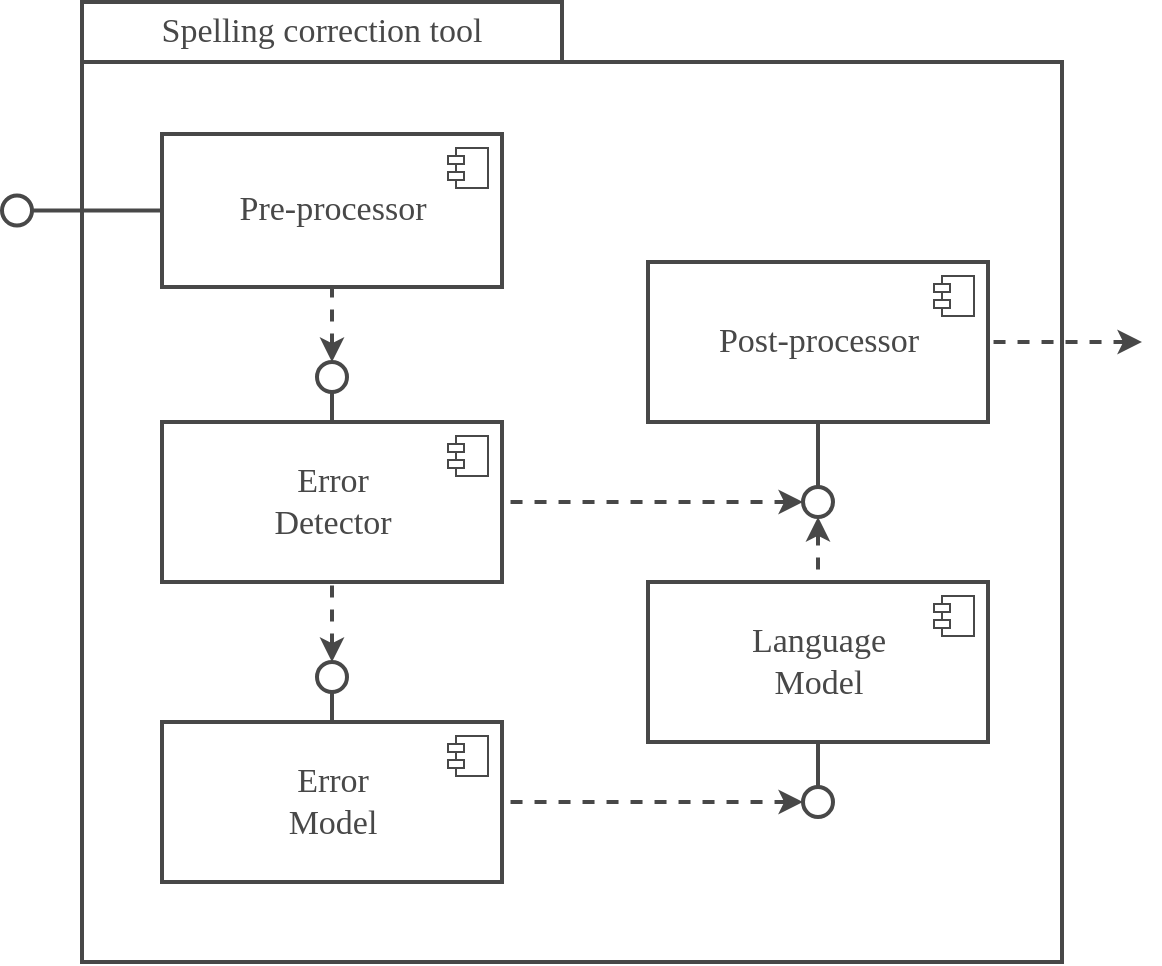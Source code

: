 <mxfile version="16.1.4" type="device"><diagram id="WbD-ZiH9MRF-BvskfDD6" name="Page-1"><mxGraphModel dx="2937" dy="729" grid="1" gridSize="10" guides="1" tooltips="1" connect="1" arrows="1" fold="1" page="1" pageScale="1" pageWidth="827" pageHeight="1169" math="0" shadow="0"><root><mxCell id="0"/><mxCell id="1" parent="0"/><mxCell id="WPqHeAIB-nKl-p0_2O8t-15" value="" style="rounded=0;whiteSpace=wrap;html=1;strokeWidth=2;strokeColor=#484848;" parent="1" vertex="1"><mxGeometry x="-1110" y="510" width="490" height="450" as="geometry"/></mxCell><mxCell id="WPqHeAIB-nKl-p0_2O8t-16" value="&lt;font color=&quot;#484848&quot; face=&quot;montserrat semibold&quot;&gt;&lt;span style=&quot;font-size: 17px&quot;&gt;Post-processor&lt;/span&gt;&lt;/font&gt;" style="html=1;dropTarget=0;strokeWidth=2;strokeColor=#484848;" parent="1" vertex="1"><mxGeometry x="-827" y="610" width="170" height="80" as="geometry"/></mxCell><mxCell id="WPqHeAIB-nKl-p0_2O8t-17" value="" style="shape=module;jettyWidth=8;jettyHeight=4;strokeColor=#484848;" parent="WPqHeAIB-nKl-p0_2O8t-16" vertex="1"><mxGeometry x="1" width="20" height="20" relative="1" as="geometry"><mxPoint x="-27" y="7" as="offset"/></mxGeometry></mxCell><mxCell id="WPqHeAIB-nKl-p0_2O8t-22" value="&lt;font style=&quot;font-size: 17px&quot;&gt;&lt;span style=&quot;color: rgb(72 , 72 , 72) ; font-family: &amp;#34;montserrat semibold&amp;#34;&quot;&gt;Error&lt;br&gt;&lt;/span&gt;&lt;span style=&quot;color: rgb(72 , 72 , 72) ; font-family: &amp;#34;montserrat semibold&amp;#34;&quot;&gt;Model&lt;/span&gt;&lt;/font&gt;" style="html=1;dropTarget=0;strokeWidth=2;strokeColor=#484848;" parent="1" vertex="1"><mxGeometry x="-1070" y="840" width="170" height="80" as="geometry"/></mxCell><mxCell id="WPqHeAIB-nKl-p0_2O8t-23" value="" style="shape=module;jettyWidth=8;jettyHeight=4;strokeColor=#484848;" parent="WPqHeAIB-nKl-p0_2O8t-22" vertex="1"><mxGeometry x="1" width="20" height="20" relative="1" as="geometry"><mxPoint x="-27" y="7" as="offset"/></mxGeometry></mxCell><mxCell id="WPqHeAIB-nKl-p0_2O8t-37" value="&lt;font color=&quot;#484848&quot; face=&quot;Montserrat Semibold&quot;&gt;&lt;span style=&quot;font-size: 17px&quot;&gt;Spelling correction tool&lt;/span&gt;&lt;/font&gt;" style="rounded=0;whiteSpace=wrap;html=1;strokeColor=#484848;strokeWidth=2;" parent="1" vertex="1"><mxGeometry x="-1110" y="480" width="240" height="30" as="geometry"/></mxCell><mxCell id="WPqHeAIB-nKl-p0_2O8t-39" value="&lt;font color=&quot;#484848&quot; face=&quot;montserrat semibold&quot; style=&quot;font-size: 17px&quot;&gt;Pre-processor&lt;/font&gt;" style="html=1;dropTarget=0;strokeWidth=2;strokeColor=#484848;" parent="1" vertex="1"><mxGeometry x="-1070" y="546" width="170" height="76.5" as="geometry"/></mxCell><mxCell id="WPqHeAIB-nKl-p0_2O8t-40" value="" style="shape=module;jettyWidth=8;jettyHeight=4;strokeColor=#484848;" parent="WPqHeAIB-nKl-p0_2O8t-39" vertex="1"><mxGeometry x="1" width="20" height="20" relative="1" as="geometry"><mxPoint x="-27" y="7" as="offset"/></mxGeometry></mxCell><mxCell id="WPqHeAIB-nKl-p0_2O8t-43" value="&lt;font color=&quot;#484848&quot; face=&quot;montserrat semibold&quot; style=&quot;font-size: 17px&quot;&gt;Language&lt;br&gt;Model&lt;/font&gt;" style="html=1;dropTarget=0;strokeWidth=2;strokeColor=#484848;" parent="1" vertex="1"><mxGeometry x="-827" y="770" width="170" height="80" as="geometry"/></mxCell><mxCell id="WPqHeAIB-nKl-p0_2O8t-44" value="" style="shape=module;jettyWidth=8;jettyHeight=4;strokeColor=#484848;" parent="WPqHeAIB-nKl-p0_2O8t-43" vertex="1"><mxGeometry x="1" width="20" height="20" relative="1" as="geometry"><mxPoint x="-27" y="7" as="offset"/></mxGeometry></mxCell><mxCell id="WPqHeAIB-nKl-p0_2O8t-62" value="" style="ellipse;whiteSpace=wrap;html=1;aspect=fixed;strokeColor=#484848;strokeWidth=2;" parent="1" vertex="1"><mxGeometry x="-1150" y="576.75" width="15" height="15" as="geometry"/></mxCell><mxCell id="WPqHeAIB-nKl-p0_2O8t-63" style="edgeStyle=orthogonalEdgeStyle;rounded=0;orthogonalLoop=1;jettySize=auto;html=1;startArrow=none;startFill=0;endArrow=none;endFill=0;strokeColor=#484848;strokeWidth=2;exitX=1;exitY=0.5;exitDx=0;exitDy=0;entryX=0;entryY=0.5;entryDx=0;entryDy=0;" parent="1" source="WPqHeAIB-nKl-p0_2O8t-62" target="WPqHeAIB-nKl-p0_2O8t-39" edge="1"><mxGeometry relative="1" as="geometry"><mxPoint x="-1170" y="540" as="sourcePoint"/><mxPoint x="-1350" y="350" as="targetPoint"/><Array as="points"><mxPoint x="-1135" y="584"/><mxPoint x="-1135" y="584"/></Array></mxGeometry></mxCell><mxCell id="WPqHeAIB-nKl-p0_2O8t-65" value="" style="ellipse;whiteSpace=wrap;html=1;aspect=fixed;strokeColor=#484848;strokeWidth=2;" parent="1" vertex="1"><mxGeometry x="-992.5" y="810" width="15" height="15" as="geometry"/></mxCell><mxCell id="WPqHeAIB-nKl-p0_2O8t-66" value="" style="ellipse;whiteSpace=wrap;html=1;aspect=fixed;strokeColor=#484848;strokeWidth=2;" parent="1" vertex="1"><mxGeometry x="-749.5" y="872.5" width="15" height="15" as="geometry"/></mxCell><mxCell id="WPqHeAIB-nKl-p0_2O8t-67" style="edgeStyle=orthogonalEdgeStyle;rounded=0;orthogonalLoop=1;jettySize=auto;html=1;startArrow=none;startFill=0;endArrow=none;endFill=0;strokeColor=#484848;strokeWidth=2;exitX=0.5;exitY=1;exitDx=0;exitDy=0;entryX=0.5;entryY=0;entryDx=0;entryDy=0;" parent="1" source="WPqHeAIB-nKl-p0_2O8t-65" target="WPqHeAIB-nKl-p0_2O8t-22" edge="1"><mxGeometry relative="1" as="geometry"><mxPoint x="-870" y="629.71" as="sourcePoint"/><mxPoint x="-805" y="629.71" as="targetPoint"/><Array as="points"><mxPoint x="-985" y="840"/><mxPoint x="-985" y="840"/></Array></mxGeometry></mxCell><mxCell id="WPqHeAIB-nKl-p0_2O8t-68" style="edgeStyle=orthogonalEdgeStyle;rounded=0;orthogonalLoop=1;jettySize=auto;html=1;startArrow=none;startFill=0;endArrow=none;endFill=0;strokeColor=#484848;strokeWidth=2;exitX=0.5;exitY=0;exitDx=0;exitDy=0;entryX=0.5;entryY=1;entryDx=0;entryDy=0;" parent="1" source="WPqHeAIB-nKl-p0_2O8t-66" target="WPqHeAIB-nKl-p0_2O8t-43" edge="1"><mxGeometry relative="1" as="geometry"><mxPoint x="-847.5" y="603.5" as="sourcePoint"/><mxPoint x="-847.5" y="660" as="targetPoint"/><Array as="points"/></mxGeometry></mxCell><mxCell id="WPqHeAIB-nKl-p0_2O8t-69" value="" style="ellipse;whiteSpace=wrap;html=1;aspect=fixed;strokeColor=#484848;strokeWidth=2;" parent="1" vertex="1"><mxGeometry x="-749.5" y="722.5" width="15" height="15" as="geometry"/></mxCell><mxCell id="WPqHeAIB-nKl-p0_2O8t-71" style="edgeStyle=orthogonalEdgeStyle;rounded=0;orthogonalLoop=1;jettySize=auto;html=1;startArrow=none;startFill=0;endArrow=none;endFill=0;strokeColor=#484848;strokeWidth=2;entryX=0.5;entryY=1;entryDx=0;entryDy=0;exitX=0.5;exitY=0;exitDx=0;exitDy=0;" parent="1" source="WPqHeAIB-nKl-p0_2O8t-69" target="WPqHeAIB-nKl-p0_2O8t-16" edge="1"><mxGeometry relative="1" as="geometry"><mxPoint x="-742" y="740" as="sourcePoint"/><mxPoint x="-847.5" y="680" as="targetPoint"/><Array as="points"><mxPoint x="-742" y="690"/><mxPoint x="-742" y="690"/></Array></mxGeometry></mxCell><mxCell id="WPqHeAIB-nKl-p0_2O8t-72" style="edgeStyle=orthogonalEdgeStyle;rounded=0;orthogonalLoop=1;jettySize=auto;html=1;endArrow=none;endFill=0;strokeWidth=2;strokeColor=#484848;dashed=1;startArrow=classic;startFill=1;entryX=0.5;entryY=1;entryDx=0;entryDy=0;exitX=0.5;exitY=0;exitDx=0;exitDy=0;" parent="1" source="sDqQ4_i53VNcSWUXyFaf-4" target="WPqHeAIB-nKl-p0_2O8t-39" edge="1"><mxGeometry relative="1" as="geometry"><mxPoint x="-830" y="470" as="sourcePoint"/><mxPoint x="-797.5" y="469.907" as="targetPoint"/><Array as="points"><mxPoint x="-985" y="630"/><mxPoint x="-985" y="630"/></Array></mxGeometry></mxCell><mxCell id="WPqHeAIB-nKl-p0_2O8t-74" style="edgeStyle=orthogonalEdgeStyle;rounded=0;orthogonalLoop=1;jettySize=auto;html=1;endArrow=none;endFill=0;strokeWidth=2;strokeColor=#484848;dashed=1;startArrow=classic;startFill=1;entryX=0.5;entryY=0;entryDx=0;entryDy=0;exitX=0.5;exitY=1;exitDx=0;exitDy=0;" parent="1" source="WPqHeAIB-nKl-p0_2O8t-69" target="WPqHeAIB-nKl-p0_2O8t-43" edge="1"><mxGeometry relative="1" as="geometry"><mxPoint x="-525" y="604.75" as="sourcePoint"/><mxPoint x="-560" y="603" as="targetPoint"/><Array as="points"><mxPoint x="-742" y="760"/><mxPoint x="-742" y="760"/></Array></mxGeometry></mxCell><mxCell id="WPqHeAIB-nKl-p0_2O8t-75" style="edgeStyle=orthogonalEdgeStyle;rounded=0;orthogonalLoop=1;jettySize=auto;html=1;endArrow=none;endFill=0;strokeWidth=2;strokeColor=#484848;dashed=1;startArrow=classic;startFill=1;entryX=1;entryY=0.5;entryDx=0;entryDy=0;" parent="1" target="WPqHeAIB-nKl-p0_2O8t-16" edge="1"><mxGeometry relative="1" as="geometry"><mxPoint x="-580" y="650" as="sourcePoint"/><mxPoint x="-550" y="596" as="targetPoint"/><Array as="points"><mxPoint x="-580" y="650"/></Array></mxGeometry></mxCell><mxCell id="sDqQ4_i53VNcSWUXyFaf-3" style="edgeStyle=orthogonalEdgeStyle;rounded=0;orthogonalLoop=1;jettySize=auto;html=1;startArrow=none;startFill=0;endArrow=none;endFill=0;strokeColor=#484848;strokeWidth=2;exitX=0.5;exitY=1;exitDx=0;exitDy=0;entryX=0.5;entryY=0;entryDx=0;entryDy=0;" parent="1" source="sDqQ4_i53VNcSWUXyFaf-4" target="sDqQ4_i53VNcSWUXyFaf-1" edge="1"><mxGeometry relative="1" as="geometry"><mxPoint x="-975" y="685" as="sourcePoint"/><mxPoint x="-980" y="820" as="targetPoint"/><Array as="points"><mxPoint x="-985" y="710"/><mxPoint x="-985" y="710"/></Array></mxGeometry></mxCell><mxCell id="sDqQ4_i53VNcSWUXyFaf-4" value="" style="ellipse;whiteSpace=wrap;html=1;aspect=fixed;strokeColor=#484848;strokeWidth=2;" parent="1" vertex="1"><mxGeometry x="-992.5" y="660" width="15" height="15" as="geometry"/></mxCell><mxCell id="sDqQ4_i53VNcSWUXyFaf-1" value="&lt;font style=&quot;font-size: 17px&quot;&gt;&lt;span style=&quot;color: rgb(72 , 72 , 72) ; font-family: &amp;#34;montserrat semibold&amp;#34;&quot;&gt;Error&lt;br&gt;&lt;/span&gt;&lt;font color=&quot;#484848&quot; face=&quot;montserrat semibold&quot;&gt;Detector&lt;/font&gt;&lt;br&gt;&lt;/font&gt;" style="html=1;dropTarget=0;strokeWidth=2;strokeColor=#484848;" parent="1" vertex="1"><mxGeometry x="-1070" y="690" width="170" height="80" as="geometry"/></mxCell><mxCell id="sDqQ4_i53VNcSWUXyFaf-2" value="" style="shape=module;jettyWidth=8;jettyHeight=4;strokeColor=#484848;" parent="sDqQ4_i53VNcSWUXyFaf-1" vertex="1"><mxGeometry x="1" width="20" height="20" relative="1" as="geometry"><mxPoint x="-27" y="7" as="offset"/></mxGeometry></mxCell><mxCell id="sDqQ4_i53VNcSWUXyFaf-5" value="" style="edgeStyle=orthogonalEdgeStyle;rounded=0;orthogonalLoop=1;jettySize=auto;html=1;endArrow=none;endFill=0;strokeWidth=2;strokeColor=#484848;dashed=1;startArrow=classic;startFill=1;entryX=1;entryY=0.5;entryDx=0;entryDy=0;exitX=0;exitY=0.5;exitDx=0;exitDy=0;" parent="1" source="WPqHeAIB-nKl-p0_2O8t-66" target="WPqHeAIB-nKl-p0_2O8t-22" edge="1"><mxGeometry relative="1" as="geometry"><mxPoint x="-772.5" y="593.5" as="sourcePoint"/><mxPoint x="-947.5" y="810" as="targetPoint"/><Array as="points"><mxPoint x="-890" y="880"/><mxPoint x="-890" y="880"/></Array></mxGeometry></mxCell><mxCell id="sDqQ4_i53VNcSWUXyFaf-7" style="edgeStyle=orthogonalEdgeStyle;rounded=0;orthogonalLoop=1;jettySize=auto;html=1;endArrow=none;endFill=0;strokeWidth=2;strokeColor=#484848;dashed=1;startArrow=classic;startFill=1;entryX=0.5;entryY=1;entryDx=0;entryDy=0;exitX=0.5;exitY=0;exitDx=0;exitDy=0;" parent="1" source="WPqHeAIB-nKl-p0_2O8t-65" target="sDqQ4_i53VNcSWUXyFaf-1" edge="1"><mxGeometry relative="1" as="geometry"><mxPoint x="-975" y="670.0" as="sourcePoint"/><mxPoint x="-975" y="632.5" as="targetPoint"/><Array as="points"><mxPoint x="-985" y="800"/><mxPoint x="-985" y="800"/></Array></mxGeometry></mxCell><mxCell id="9IRu_Fh4KHgncLfZZa_l-2" style="edgeStyle=orthogonalEdgeStyle;rounded=0;orthogonalLoop=1;jettySize=auto;html=1;endArrow=none;endFill=0;strokeWidth=2;strokeColor=#484848;dashed=1;startArrow=classic;startFill=1;entryX=1;entryY=0.5;entryDx=0;entryDy=0;exitX=0;exitY=0.5;exitDx=0;exitDy=0;" edge="1" parent="1" source="WPqHeAIB-nKl-p0_2O8t-69" target="sDqQ4_i53VNcSWUXyFaf-1"><mxGeometry relative="1" as="geometry"><mxPoint x="-975" y="670" as="sourcePoint"/><mxPoint x="-975" y="632.5" as="targetPoint"/><Array as="points"><mxPoint x="-749" y="730"/></Array></mxGeometry></mxCell></root></mxGraphModel></diagram></mxfile>